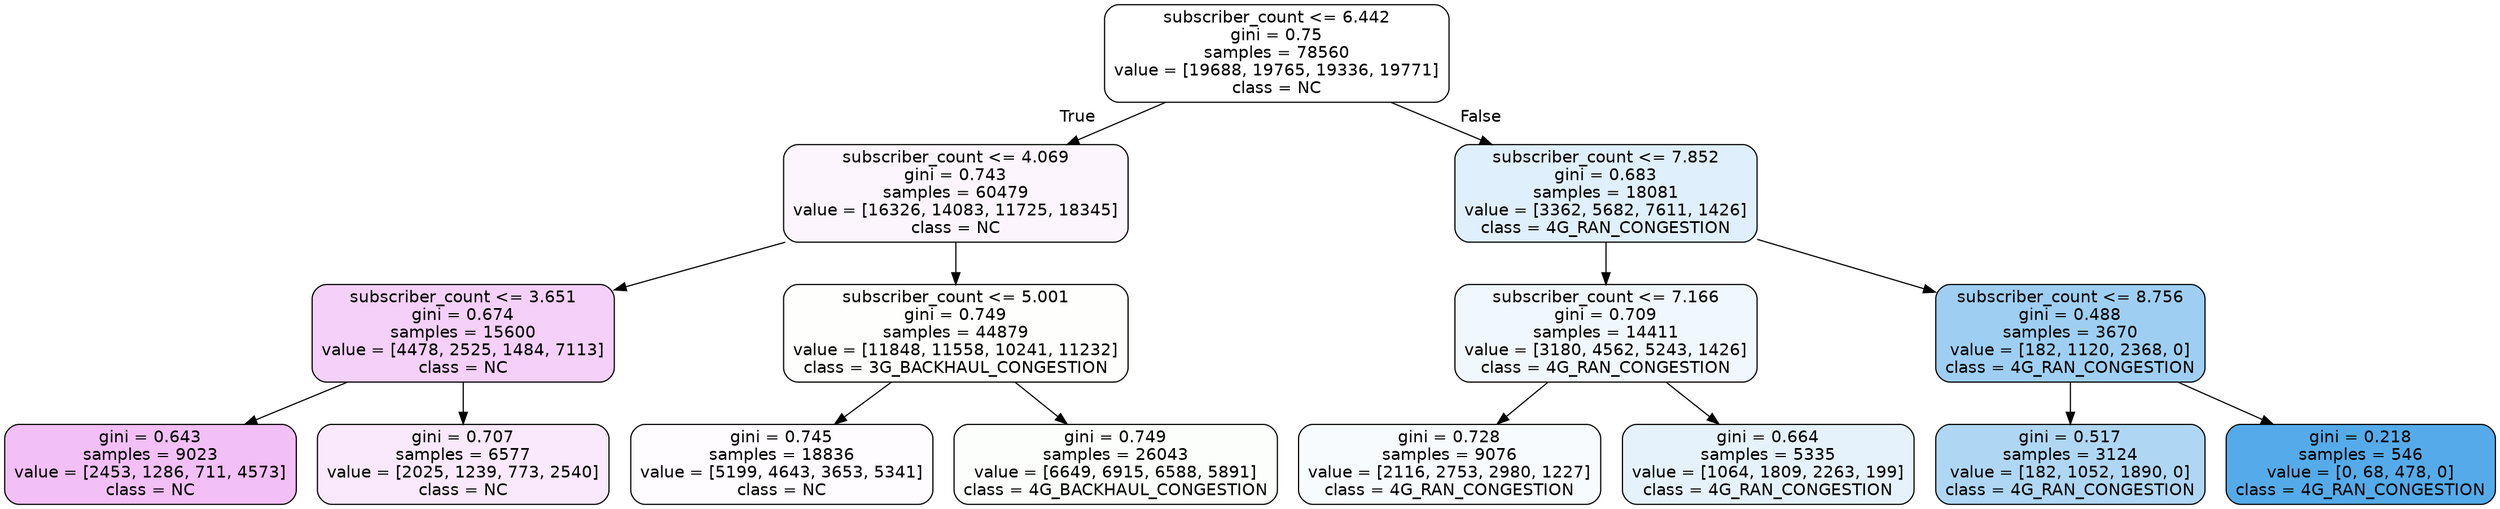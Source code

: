 digraph Tree {
node [shape=box, style="filled, rounded", color="black", fontname=helvetica] ;
edge [fontname=helvetica] ;
0 [label="subscriber_count <= 6.442\ngini = 0.75\nsamples = 78560\nvalue = [19688, 19765, 19336, 19771]\nclass = NC", fillcolor="#d739e500"] ;
1 [label="subscriber_count <= 4.069\ngini = 0.743\nsamples = 60479\nvalue = [16326, 14083, 11725, 18345]\nclass = NC", fillcolor="#d739e50c"] ;
0 -> 1 [labeldistance=2.5, labelangle=45, headlabel="True"] ;
2 [label="subscriber_count <= 3.651\ngini = 0.674\nsamples = 15600\nvalue = [4478, 2525, 1484, 7113]\nclass = NC", fillcolor="#d739e53c"] ;
1 -> 2 ;
3 [label="gini = 0.643\nsamples = 9023\nvalue = [2453, 1286, 711, 4573]\nclass = NC", fillcolor="#d739e552"] ;
2 -> 3 ;
4 [label="gini = 0.707\nsamples = 6577\nvalue = [2025, 1239, 773, 2540]\nclass = NC", fillcolor="#d739e51d"] ;
2 -> 4 ;
5 [label="subscriber_count <= 5.001\ngini = 0.749\nsamples = 44879\nvalue = [11848, 11558, 10241, 11232]\nclass = 3G_BACKHAUL_CONGESTION", fillcolor="#e5813902"] ;
1 -> 5 ;
6 [label="gini = 0.745\nsamples = 18836\nvalue = [5199, 4643, 3653, 5341]\nclass = NC", fillcolor="#d739e503"] ;
5 -> 6 ;
7 [label="gini = 0.749\nsamples = 26043\nvalue = [6649, 6915, 6588, 5891]\nclass = 4G_BACKHAUL_CONGESTION", fillcolor="#47e53903"] ;
5 -> 7 ;
8 [label="subscriber_count <= 7.852\ngini = 0.683\nsamples = 18081\nvalue = [3362, 5682, 7611, 1426]\nclass = 4G_RAN_CONGESTION", fillcolor="#399de528"] ;
0 -> 8 [labeldistance=2.5, labelangle=-45, headlabel="False"] ;
9 [label="subscriber_count <= 7.166\ngini = 0.709\nsamples = 14411\nvalue = [3180, 4562, 5243, 1426]\nclass = 4G_RAN_CONGESTION", fillcolor="#399de512"] ;
8 -> 9 ;
10 [label="gini = 0.728\nsamples = 9076\nvalue = [2116, 2753, 2980, 1227]\nclass = 4G_RAN_CONGESTION", fillcolor="#399de509"] ;
9 -> 10 ;
11 [label="gini = 0.664\nsamples = 5335\nvalue = [1064, 1809, 2263, 199]\nclass = 4G_RAN_CONGESTION", fillcolor="#399de521"] ;
9 -> 11 ;
12 [label="subscriber_count <= 8.756\ngini = 0.488\nsamples = 3670\nvalue = [182, 1120, 2368, 0]\nclass = 4G_RAN_CONGESTION", fillcolor="#399de57d"] ;
8 -> 12 ;
13 [label="gini = 0.517\nsamples = 3124\nvalue = [182, 1052, 1890, 0]\nclass = 4G_RAN_CONGESTION", fillcolor="#399de567"] ;
12 -> 13 ;
14 [label="gini = 0.218\nsamples = 546\nvalue = [0, 68, 478, 0]\nclass = 4G_RAN_CONGESTION", fillcolor="#399de5db"] ;
12 -> 14 ;
}